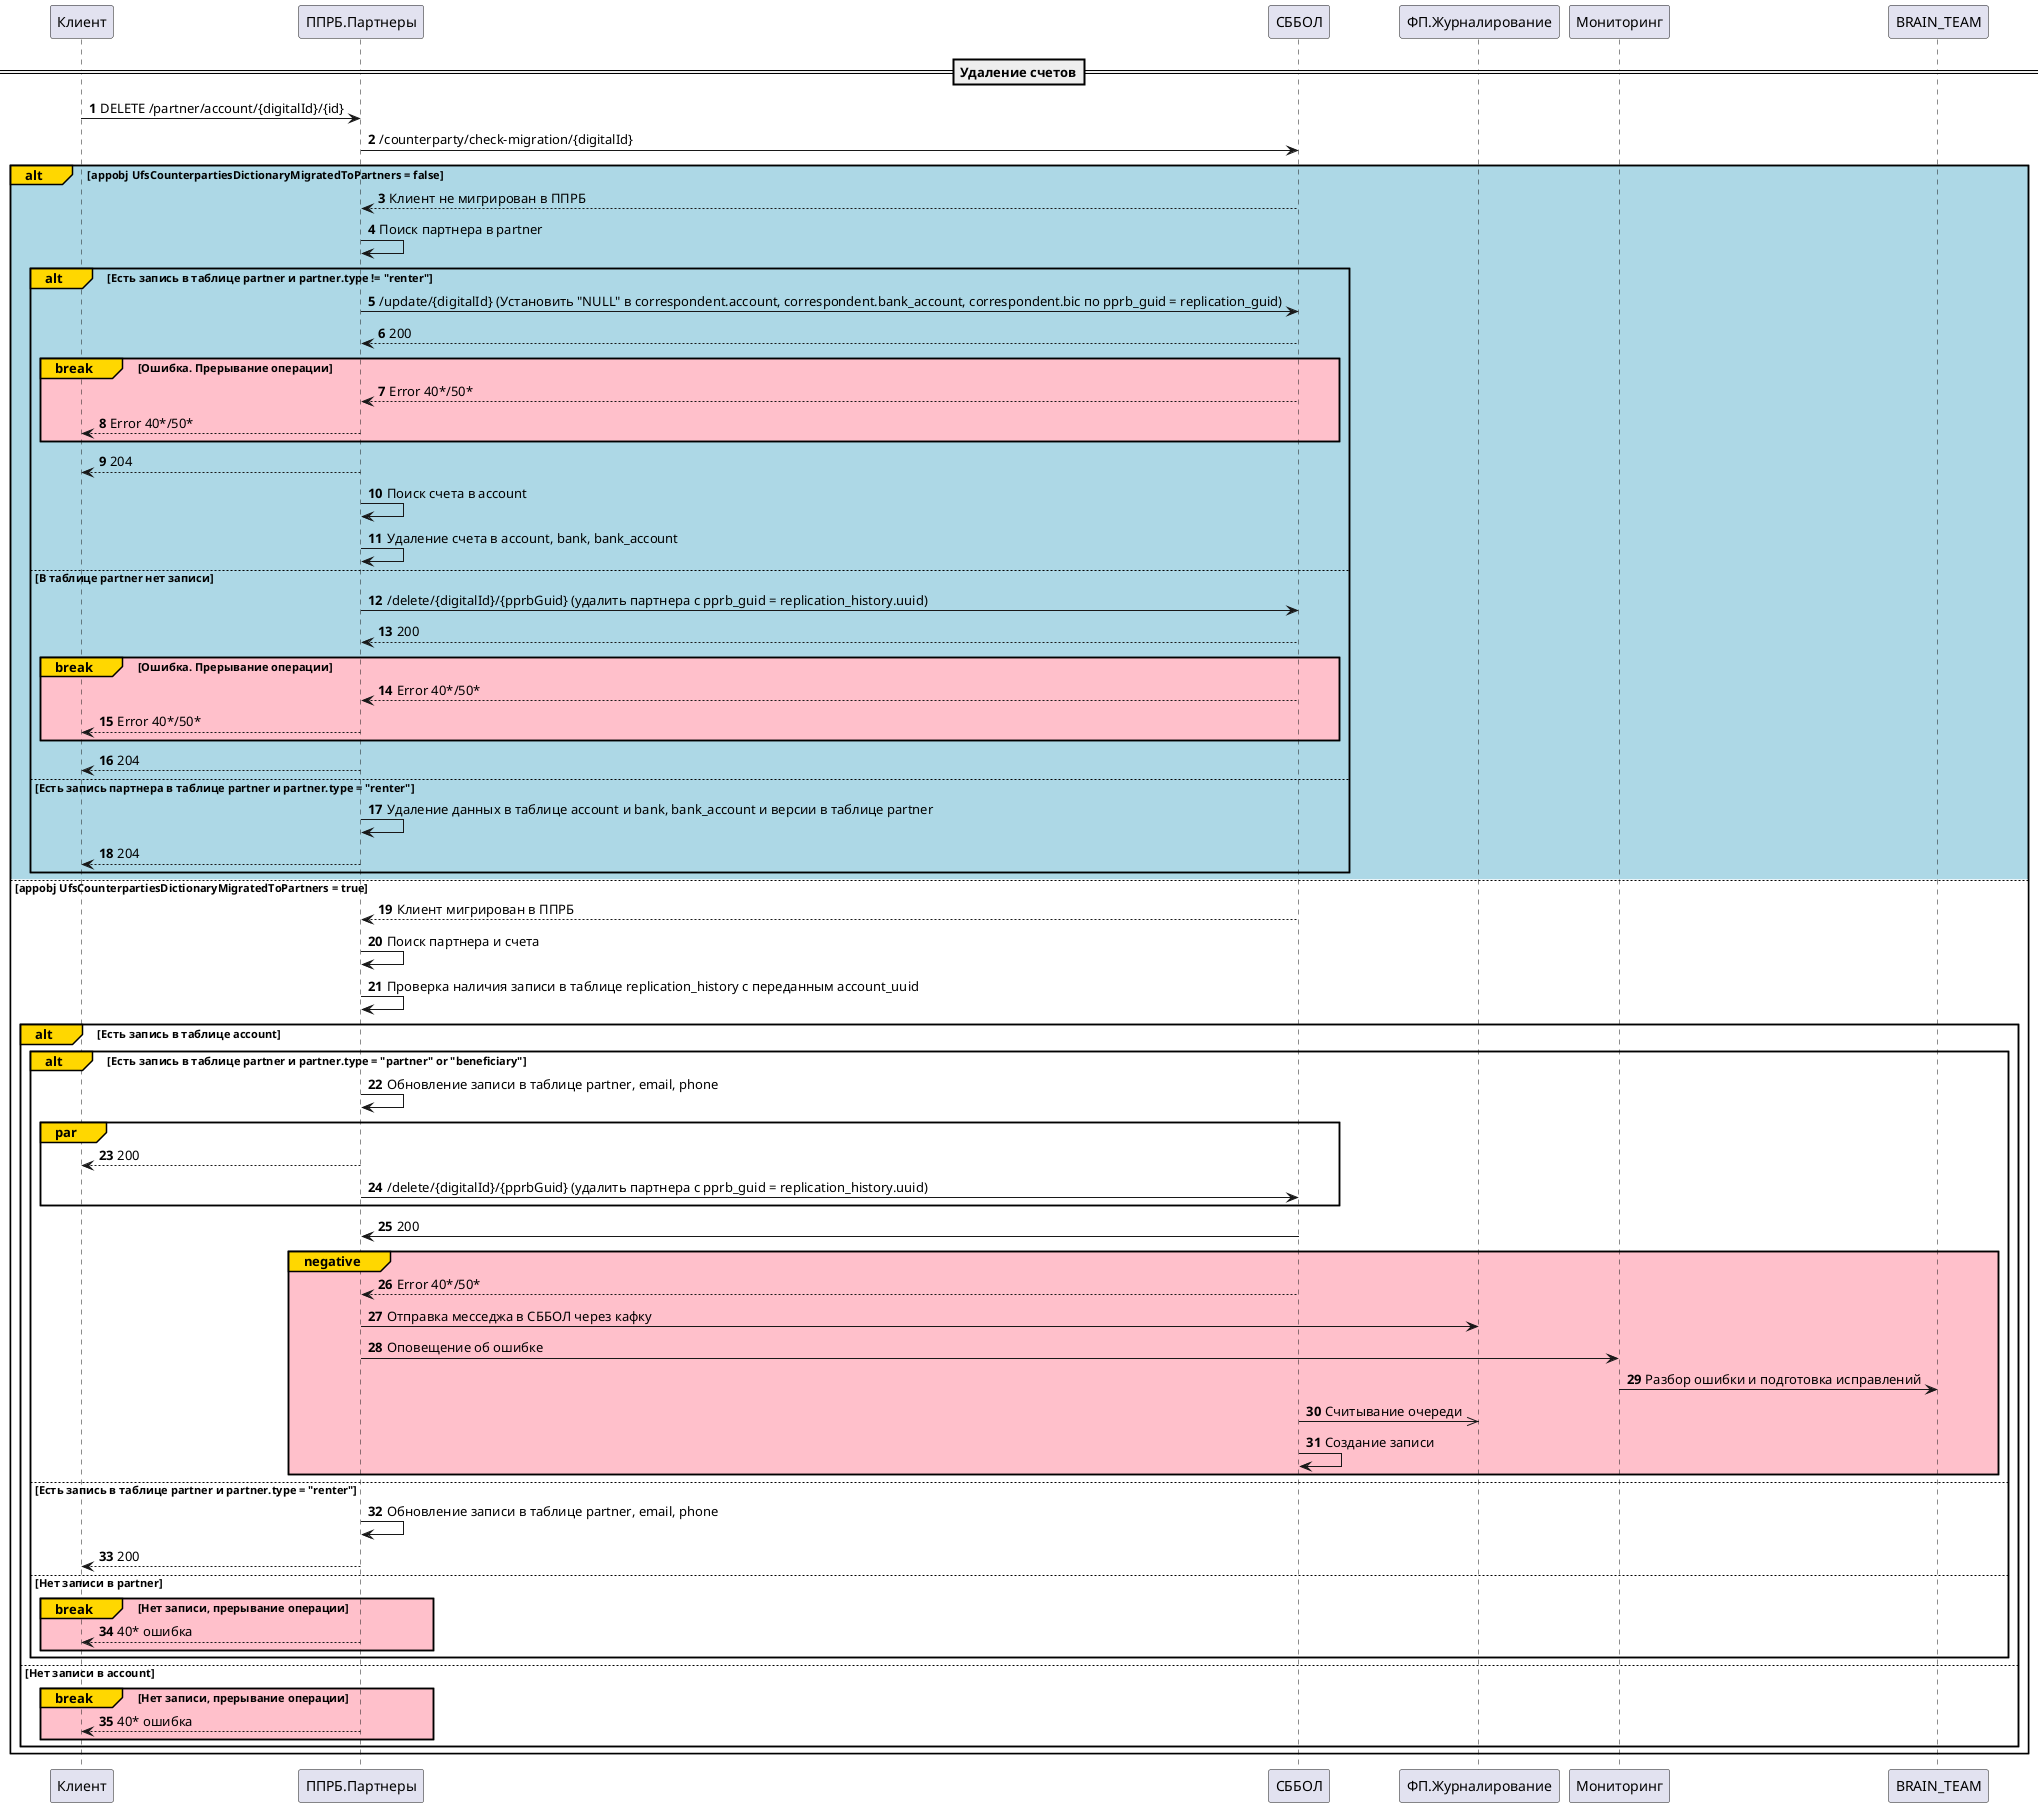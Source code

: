 @startuml
'https://plantuml.com/sequence-diagram
autonumber
==Удаление счетов==
Клиент -> ППРБ.Партнеры: DELETE /partner/account/{digitalId}/{id}
ППРБ.Партнеры -> СББОЛ: /counterparty/check-migration/{digitalId}
alt#Gold #lightblue appobj UfsCounterpartiesDictionaryMigratedToPartners = false
СББОЛ --> ППРБ.Партнеры: Клиент не мигрирован в ППРБ
ППРБ.Партнеры -> ППРБ.Партнеры: Поиск партнера в partner
alt#Gold Есть запись в таблице partner и partner.type != "renter"
ППРБ.Партнеры -> СББОЛ: /update/{digitalId} (Установить "NULL" в correspondent.account, correspondent.bank_account, correspondent.bic по pprb_guid = replication_guid)
СББОЛ --> ППРБ.Партнеры: 200
break#Gold #Pink Ошибка. Прерывание операции
СББОЛ --> ППРБ.Партнеры: Error 40*/50*
ППРБ.Партнеры --> Клиент: Error 40*/50*
end
ППРБ.Партнеры --> Клиент: 204
ППРБ.Партнеры -> ППРБ.Партнеры: Поиск счета в account
ППРБ.Партнеры -> ППРБ.Партнеры: Удаление счета в account, bank, bank_account
else В таблице partner нет записи
ППРБ.Партнеры -> СББОЛ: /delete/{digitalId}/{pprbGuid} (удалить партнера c pprb_guid = replication_history.uuid)
СББОЛ --> ППРБ.Партнеры: 200
break#Gold #Pink Ошибка. Прерывание операции
СББОЛ --> ППРБ.Партнеры: Error 40*/50*
ППРБ.Партнеры --> Клиент: Error 40*/50*
end
ППРБ.Партнеры --> Клиент: 204
else Есть запись партнера в таблице partner и partner.type = "renter"
ППРБ.Партнеры -> ППРБ.Партнеры: Удаление данных в таблице account и bank, bank_account и версии в таблице partner
ППРБ.Партнеры --> Клиент: 204
end
else #white appobj UfsCounterpartiesDictionaryMigratedToPartners = true
СББОЛ --> ППРБ.Партнеры: Клиент мигрирован в ППРБ
ППРБ.Партнеры -> ППРБ.Партнеры: Поиск партнера и счета
ППРБ.Партнеры -> ППРБ.Партнеры: Проверка наличия записи в таблице replication_history с переданным account_uuid
alt#gold Есть запись в таблице account
alt#gold Есть запись в таблице partner и partner.type = "partner" or "beneficiary"
ППРБ.Партнеры -> ППРБ.Партнеры: Обновление записи в таблице partner, email, phone
par#Gold
ППРБ.Партнеры --> Клиент: 200
ППРБ.Партнеры -> СББОЛ: /delete/{digitalId}/{pprbGuid} (удалить партнера c pprb_guid = replication_history.uuid)
end
СББОЛ -> ППРБ.Партнеры: 200
group#Gold #pink negative
СББОЛ --> ППРБ.Партнеры: Error 40*/50*
ППРБ.Партнеры -> ФП.Журналирование: Отправка месседжа в СББОЛ через кафку
ППРБ.Партнеры -> Мониторинг: Оповещение об ошибке
Мониторинг -> BRAIN_TEAM: Разбор ошибки и подготовка исправлений
СББОЛ ->> ФП.Журналирование: Считывание очереди
СББОЛ -> СББОЛ: Создание записи
end
else Есть запись в таблице partner и partner.type = "renter"
ППРБ.Партнеры -> ППРБ.Партнеры: Обновление записи в таблице partner, email, phone
ППРБ.Партнеры --> Клиент: 200
else Нет записи в partner
break#Gold #pink Нет записи, прерывание операции
ППРБ.Партнеры --> Клиент: 40* ошибка
end
end
else Нет записи в account
break#Gold #pink Нет записи, прерывание операции
ППРБ.Партнеры --> Клиент: 40* ошибка
end
end
end
@enduml
